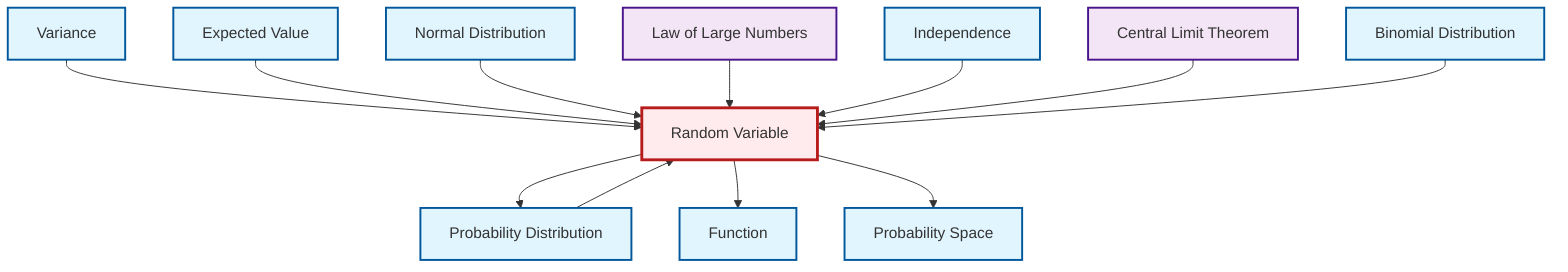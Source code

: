 graph TD
    classDef definition fill:#e1f5fe,stroke:#01579b,stroke-width:2px
    classDef theorem fill:#f3e5f5,stroke:#4a148c,stroke-width:2px
    classDef axiom fill:#fff3e0,stroke:#e65100,stroke-width:2px
    classDef example fill:#e8f5e9,stroke:#1b5e20,stroke-width:2px
    classDef current fill:#ffebee,stroke:#b71c1c,stroke-width:3px
    def-random-variable["Random Variable"]:::definition
    def-probability-space["Probability Space"]:::definition
    thm-law-of-large-numbers["Law of Large Numbers"]:::theorem
    def-function["Function"]:::definition
    thm-central-limit["Central Limit Theorem"]:::theorem
    def-expectation["Expected Value"]:::definition
    def-independence["Independence"]:::definition
    def-probability-distribution["Probability Distribution"]:::definition
    def-binomial-distribution["Binomial Distribution"]:::definition
    def-normal-distribution["Normal Distribution"]:::definition
    def-variance["Variance"]:::definition
    def-variance --> def-random-variable
    def-expectation --> def-random-variable
    def-normal-distribution --> def-random-variable
    thm-law-of-large-numbers --> def-random-variable
    def-random-variable --> def-probability-distribution
    def-independence --> def-random-variable
    def-probability-distribution --> def-random-variable
    thm-central-limit --> def-random-variable
    def-random-variable --> def-function
    def-binomial-distribution --> def-random-variable
    def-random-variable --> def-probability-space
    class def-random-variable current